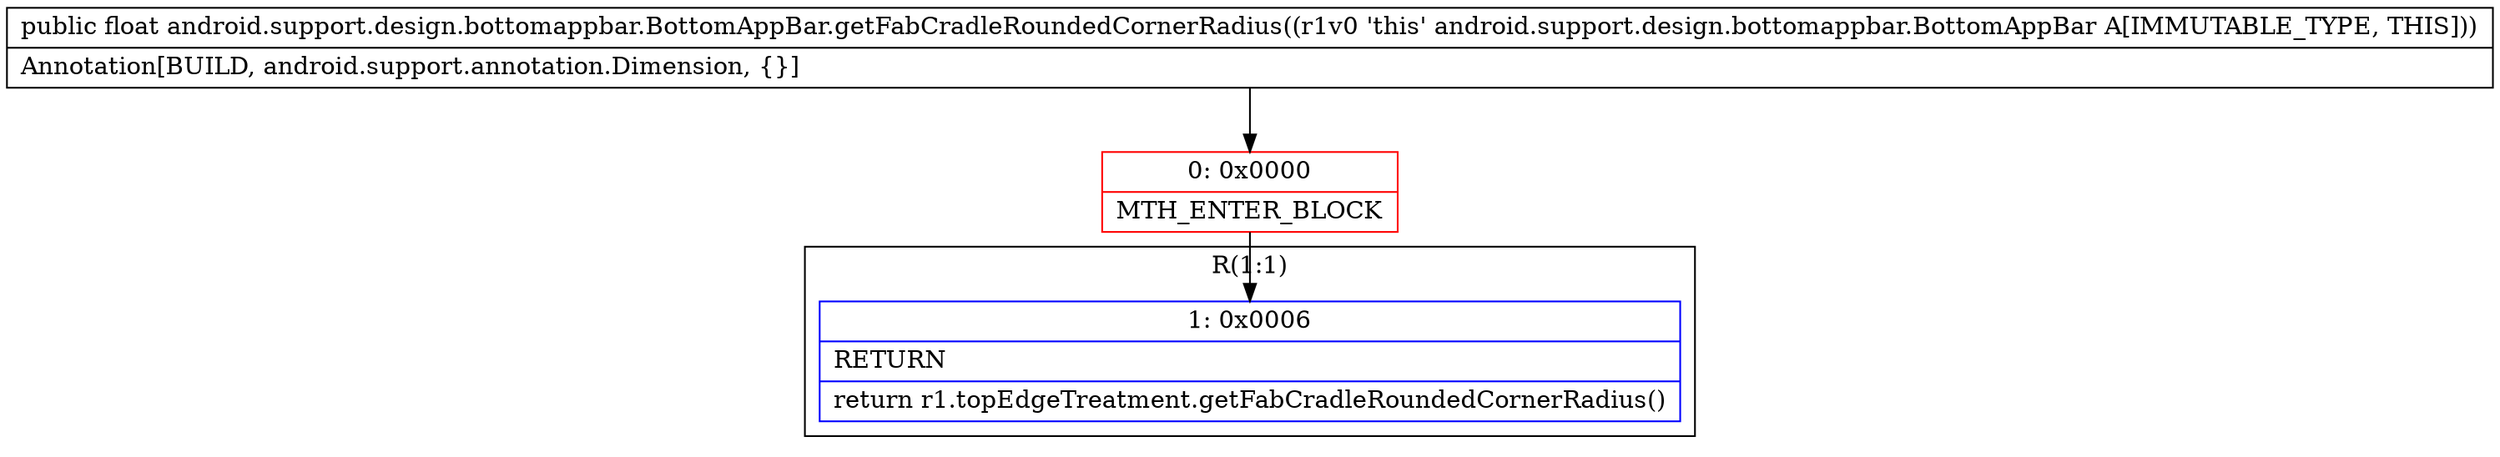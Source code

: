digraph "CFG forandroid.support.design.bottomappbar.BottomAppBar.getFabCradleRoundedCornerRadius()F" {
subgraph cluster_Region_1008391891 {
label = "R(1:1)";
node [shape=record,color=blue];
Node_1 [shape=record,label="{1\:\ 0x0006|RETURN\l|return r1.topEdgeTreatment.getFabCradleRoundedCornerRadius()\l}"];
}
Node_0 [shape=record,color=red,label="{0\:\ 0x0000|MTH_ENTER_BLOCK\l}"];
MethodNode[shape=record,label="{public float android.support.design.bottomappbar.BottomAppBar.getFabCradleRoundedCornerRadius((r1v0 'this' android.support.design.bottomappbar.BottomAppBar A[IMMUTABLE_TYPE, THIS]))  | Annotation[BUILD, android.support.annotation.Dimension, \{\}]\l}"];
MethodNode -> Node_0;
Node_0 -> Node_1;
}

